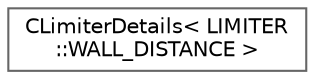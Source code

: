 digraph "Graphical Class Hierarchy"
{
 // LATEX_PDF_SIZE
  bgcolor="transparent";
  edge [fontname=Helvetica,fontsize=10,labelfontname=Helvetica,labelfontsize=10];
  node [fontname=Helvetica,fontsize=10,shape=box,height=0.2,width=0.4];
  rankdir="LR";
  Node0 [id="Node000000",label="CLimiterDetails\< LIMITER\l::WALL_DISTANCE \>",height=0.2,width=0.4,color="grey40", fillcolor="white", style="filled",URL="$structCLimiterDetails_3_01LIMITER_1_1WALL__DISTANCE_01_4.html",tooltip="Venkatakrishnan with wall distance modification."];
}

